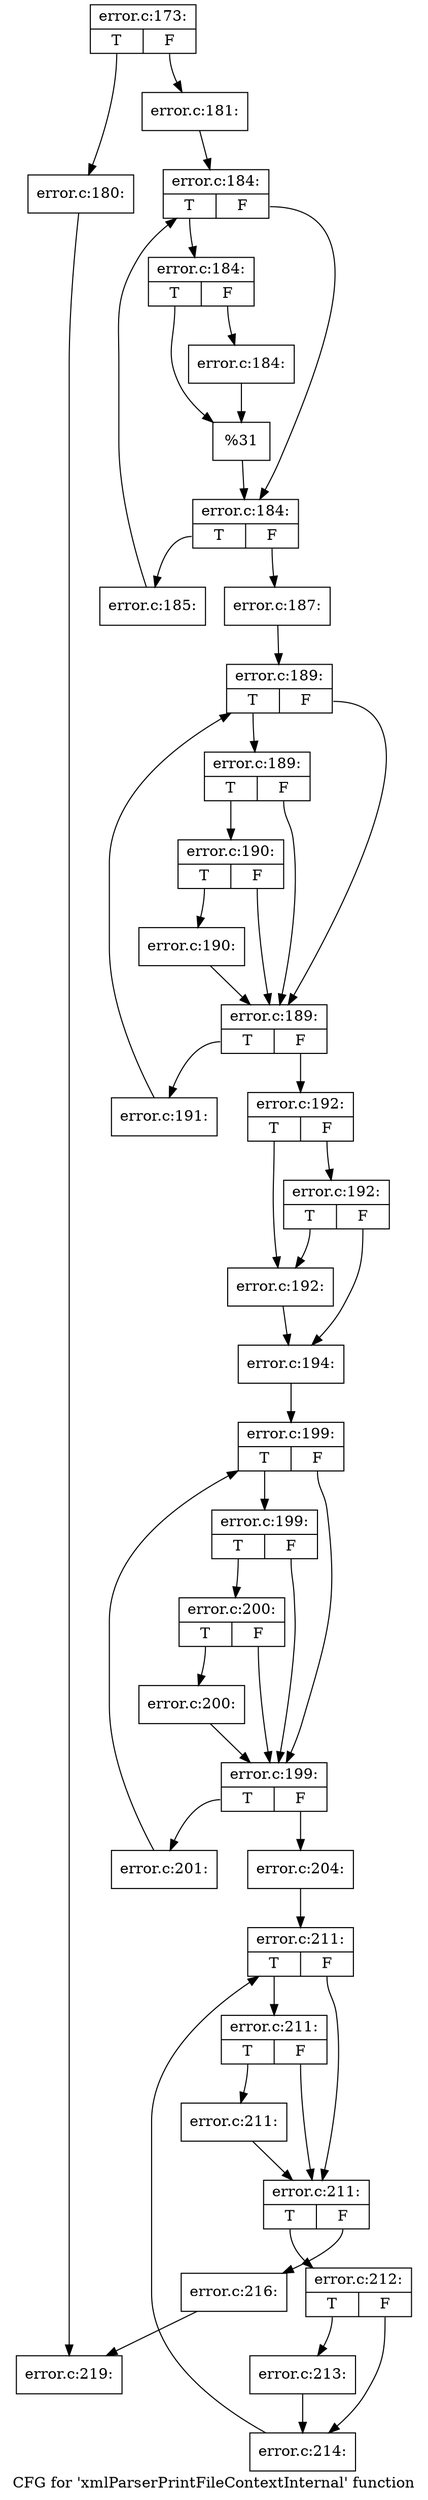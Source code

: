 digraph "CFG for 'xmlParserPrintFileContextInternal' function" {
	label="CFG for 'xmlParserPrintFileContextInternal' function";

	Node0x35d17a0 [shape=record,label="{error.c:173:|{<s0>T|<s1>F}}"];
	Node0x35d17a0:s0 -> Node0x38cacb0;
	Node0x35d17a0:s1 -> Node0x38cad00;
	Node0x38cacb0 [shape=record,label="{error.c:180:}"];
	Node0x38cacb0 -> Node0x38c91c0;
	Node0x38cad00 [shape=record,label="{error.c:181:}"];
	Node0x38cad00 -> Node0x38cb5f0;
	Node0x38cb5f0 [shape=record,label="{error.c:184:|{<s0>T|<s1>F}}"];
	Node0x38cb5f0:s0 -> Node0x38cb8e0;
	Node0x38cb5f0:s1 -> Node0x38cb890;
	Node0x38cb8e0 [shape=record,label="{error.c:184:|{<s0>T|<s1>F}}"];
	Node0x38cb8e0:s0 -> Node0x38cbc20;
	Node0x38cb8e0:s1 -> Node0x38cbc70;
	Node0x38cbc70 [shape=record,label="{error.c:184:}"];
	Node0x38cbc70 -> Node0x38cbc20;
	Node0x38cbc20 [shape=record,label="{%31}"];
	Node0x38cbc20 -> Node0x38cb890;
	Node0x38cb890 [shape=record,label="{error.c:184:|{<s0>T|<s1>F}}"];
	Node0x38cb890:s0 -> Node0x38cc470;
	Node0x38cb890:s1 -> Node0x38cb810;
	Node0x38cc470 [shape=record,label="{error.c:185:}"];
	Node0x38cc470 -> Node0x38cb5f0;
	Node0x38cb810 [shape=record,label="{error.c:187:}"];
	Node0x38cb810 -> Node0x38cc900;
	Node0x38cc900 [shape=record,label="{error.c:189:|{<s0>T|<s1>F}}"];
	Node0x38cc900:s0 -> Node0x38cccc0;
	Node0x38cc900:s1 -> Node0x38ccba0;
	Node0x38cccc0 [shape=record,label="{error.c:189:|{<s0>T|<s1>F}}"];
	Node0x38cccc0:s0 -> Node0x38ccc40;
	Node0x38cccc0:s1 -> Node0x38ccba0;
	Node0x38ccc40 [shape=record,label="{error.c:190:|{<s0>T|<s1>F}}"];
	Node0x38ccc40:s0 -> Node0x38ccbf0;
	Node0x38ccc40:s1 -> Node0x38ccba0;
	Node0x38ccbf0 [shape=record,label="{error.c:190:}"];
	Node0x38ccbf0 -> Node0x38ccba0;
	Node0x38ccba0 [shape=record,label="{error.c:189:|{<s0>T|<s1>F}}"];
	Node0x38ccba0:s0 -> Node0x38cd700;
	Node0x38ccba0:s1 -> Node0x38ccb20;
	Node0x38cd700 [shape=record,label="{error.c:191:}"];
	Node0x38cd700 -> Node0x38cc900;
	Node0x38ccb20 [shape=record,label="{error.c:192:|{<s0>T|<s1>F}}"];
	Node0x38ccb20:s0 -> Node0x38cde30;
	Node0x38ccb20:s1 -> Node0x38cded0;
	Node0x38cded0 [shape=record,label="{error.c:192:|{<s0>T|<s1>F}}"];
	Node0x38cded0:s0 -> Node0x38cde30;
	Node0x38cded0:s1 -> Node0x38cde80;
	Node0x38cde30 [shape=record,label="{error.c:192:}"];
	Node0x38cde30 -> Node0x38cde80;
	Node0x38cde80 [shape=record,label="{error.c:194:}"];
	Node0x38cde80 -> Node0x38cf010;
	Node0x38cf010 [shape=record,label="{error.c:199:|{<s0>T|<s1>F}}"];
	Node0x38cf010:s0 -> Node0x38cf3d0;
	Node0x38cf010:s1 -> Node0x38cf2b0;
	Node0x38cf3d0 [shape=record,label="{error.c:199:|{<s0>T|<s1>F}}"];
	Node0x38cf3d0:s0 -> Node0x38cf350;
	Node0x38cf3d0:s1 -> Node0x38cf2b0;
	Node0x38cf350 [shape=record,label="{error.c:200:|{<s0>T|<s1>F}}"];
	Node0x38cf350:s0 -> Node0x38cf300;
	Node0x38cf350:s1 -> Node0x38cf2b0;
	Node0x38cf300 [shape=record,label="{error.c:200:}"];
	Node0x38cf300 -> Node0x38cf2b0;
	Node0x38cf2b0 [shape=record,label="{error.c:199:|{<s0>T|<s1>F}}"];
	Node0x38cf2b0:s0 -> Node0x38cfce0;
	Node0x38cf2b0:s1 -> Node0x38cf230;
	Node0x38cfce0 [shape=record,label="{error.c:201:}"];
	Node0x38cfce0 -> Node0x38cf010;
	Node0x38cf230 [shape=record,label="{error.c:204:}"];
	Node0x38cf230 -> Node0x38d1320;
	Node0x38d1320 [shape=record,label="{error.c:211:|{<s0>T|<s1>F}}"];
	Node0x38d1320:s0 -> Node0x38d1660;
	Node0x38d1320:s1 -> Node0x38d15c0;
	Node0x38d1660 [shape=record,label="{error.c:211:|{<s0>T|<s1>F}}"];
	Node0x38d1660:s0 -> Node0x38d1610;
	Node0x38d1660:s1 -> Node0x38d15c0;
	Node0x38d1610 [shape=record,label="{error.c:211:}"];
	Node0x38d1610 -> Node0x38d15c0;
	Node0x38d15c0 [shape=record,label="{error.c:211:|{<s0>T|<s1>F}}"];
	Node0x38d15c0:s0 -> Node0x38d1d10;
	Node0x38d15c0:s1 -> Node0x38d1540;
	Node0x38d1d10 [shape=record,label="{error.c:212:|{<s0>T|<s1>F}}"];
	Node0x38d1d10:s0 -> Node0x38d2250;
	Node0x38d1d10:s1 -> Node0x38d22a0;
	Node0x38d2250 [shape=record,label="{error.c:213:}"];
	Node0x38d2250 -> Node0x38d22a0;
	Node0x38d22a0 [shape=record,label="{error.c:214:}"];
	Node0x38d22a0 -> Node0x38d1320;
	Node0x38d1540 [shape=record,label="{error.c:216:}"];
	Node0x38d1540 -> Node0x38c91c0;
	Node0x38c91c0 [shape=record,label="{error.c:219:}"];
}
